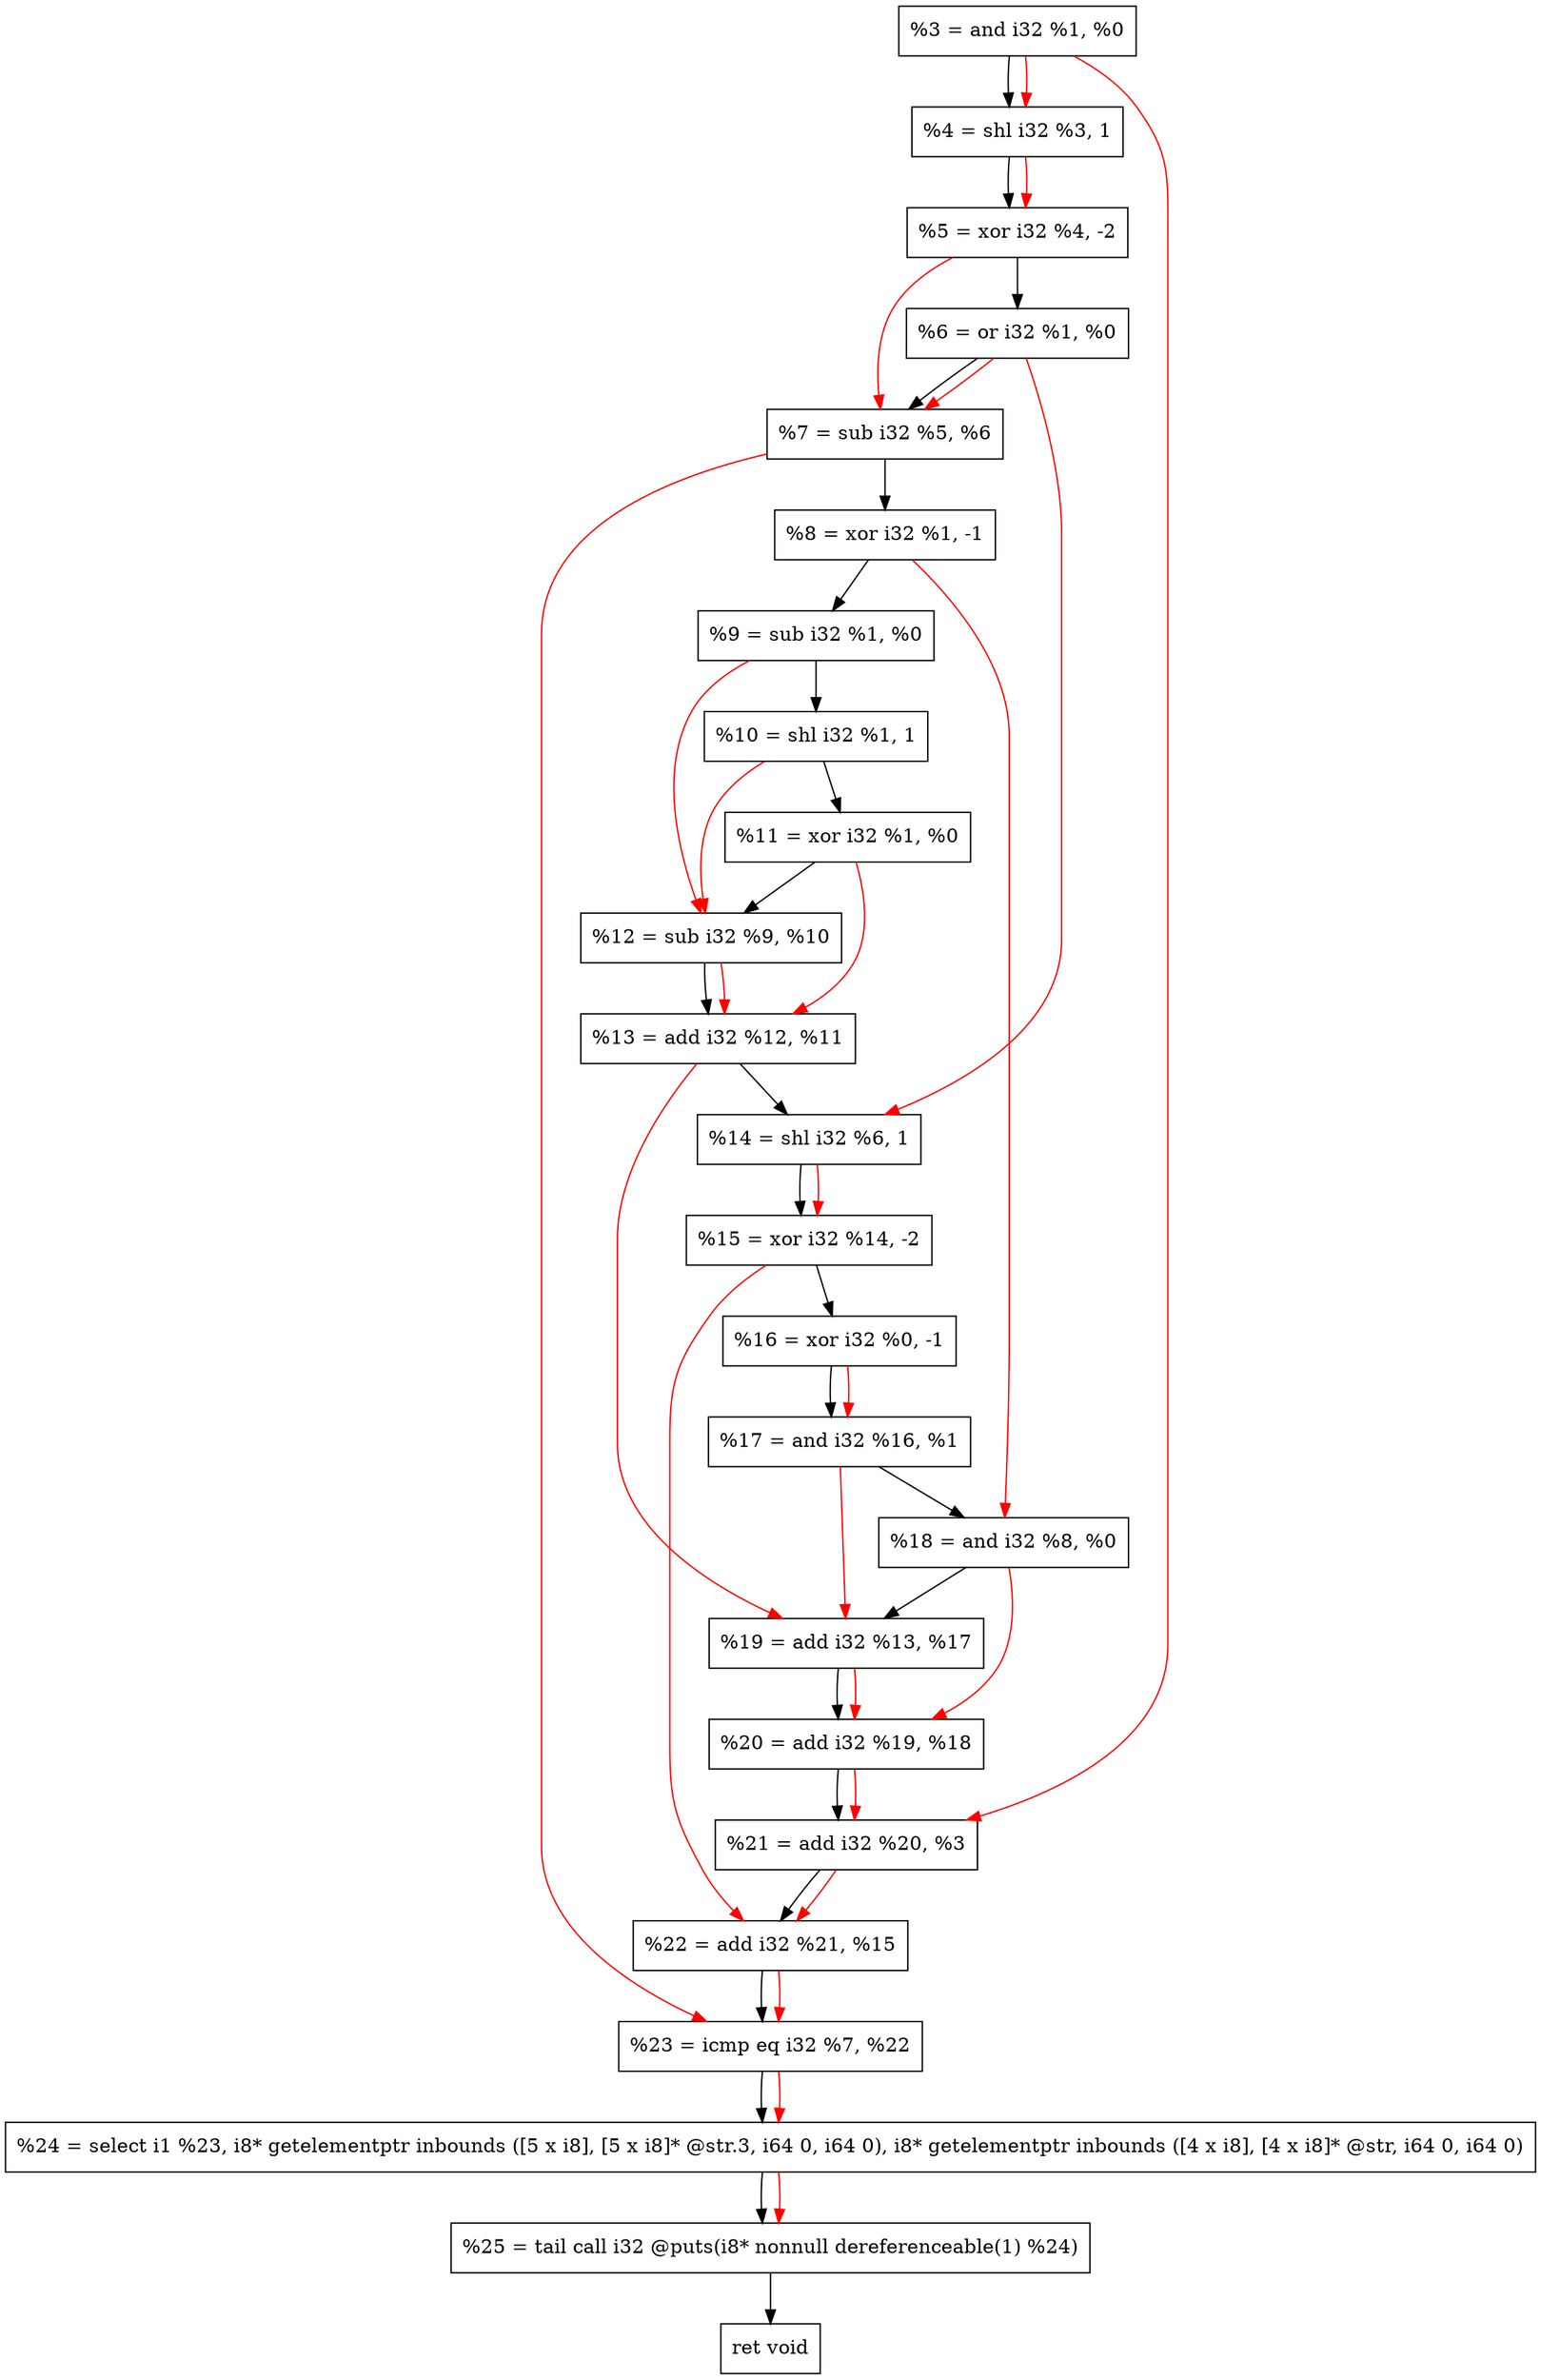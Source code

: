 digraph "DFG for'crackme' function" {
	Node0x15704b0[shape=record, label="  %3 = and i32 %1, %0"];
	Node0x1570b60[shape=record, label="  %4 = shl i32 %3, 1"];
	Node0x1570c20[shape=record, label="  %5 = xor i32 %4, -2"];
	Node0x1570c90[shape=record, label="  %6 = or i32 %1, %0"];
	Node0x1570d00[shape=record, label="  %7 = sub i32 %5, %6"];
	Node0x1570da0[shape=record, label="  %8 = xor i32 %1, -1"];
	Node0x1570e10[shape=record, label="  %9 = sub i32 %1, %0"];
	Node0x1570e80[shape=record, label="  %10 = shl i32 %1, 1"];
	Node0x1570ef0[shape=record, label="  %11 = xor i32 %1, %0"];
	Node0x1570f60[shape=record, label="  %12 = sub i32 %9, %10"];
	Node0x1570fd0[shape=record, label="  %13 = add i32 %12, %11"];
	Node0x1571040[shape=record, label="  %14 = shl i32 %6, 1"];
	Node0x15710b0[shape=record, label="  %15 = xor i32 %14, -2"];
	Node0x1571120[shape=record, label="  %16 = xor i32 %0, -1"];
	Node0x1571190[shape=record, label="  %17 = and i32 %16, %1"];
	Node0x1571200[shape=record, label="  %18 = and i32 %8, %0"];
	Node0x1571270[shape=record, label="  %19 = add i32 %13, %17"];
	Node0x15712e0[shape=record, label="  %20 = add i32 %19, %18"];
	Node0x1571350[shape=record, label="  %21 = add i32 %20, %3"];
	Node0x15713c0[shape=record, label="  %22 = add i32 %21, %15"];
	Node0x1571430[shape=record, label="  %23 = icmp eq i32 %7, %22"];
	Node0x1511268[shape=record, label="  %24 = select i1 %23, i8* getelementptr inbounds ([5 x i8], [5 x i8]* @str.3, i64 0, i64 0), i8* getelementptr inbounds ([4 x i8], [4 x i8]* @str, i64 0, i64 0)"];
	Node0x15718d0[shape=record, label="  %25 = tail call i32 @puts(i8* nonnull dereferenceable(1) %24)"];
	Node0x1571920[shape=record, label="  ret void"];
	Node0x15704b0 -> Node0x1570b60;
	Node0x1570b60 -> Node0x1570c20;
	Node0x1570c20 -> Node0x1570c90;
	Node0x1570c90 -> Node0x1570d00;
	Node0x1570d00 -> Node0x1570da0;
	Node0x1570da0 -> Node0x1570e10;
	Node0x1570e10 -> Node0x1570e80;
	Node0x1570e80 -> Node0x1570ef0;
	Node0x1570ef0 -> Node0x1570f60;
	Node0x1570f60 -> Node0x1570fd0;
	Node0x1570fd0 -> Node0x1571040;
	Node0x1571040 -> Node0x15710b0;
	Node0x15710b0 -> Node0x1571120;
	Node0x1571120 -> Node0x1571190;
	Node0x1571190 -> Node0x1571200;
	Node0x1571200 -> Node0x1571270;
	Node0x1571270 -> Node0x15712e0;
	Node0x15712e0 -> Node0x1571350;
	Node0x1571350 -> Node0x15713c0;
	Node0x15713c0 -> Node0x1571430;
	Node0x1571430 -> Node0x1511268;
	Node0x1511268 -> Node0x15718d0;
	Node0x15718d0 -> Node0x1571920;
edge [color=red]
	Node0x15704b0 -> Node0x1570b60;
	Node0x1570b60 -> Node0x1570c20;
	Node0x1570c20 -> Node0x1570d00;
	Node0x1570c90 -> Node0x1570d00;
	Node0x1570e10 -> Node0x1570f60;
	Node0x1570e80 -> Node0x1570f60;
	Node0x1570f60 -> Node0x1570fd0;
	Node0x1570ef0 -> Node0x1570fd0;
	Node0x1570c90 -> Node0x1571040;
	Node0x1571040 -> Node0x15710b0;
	Node0x1571120 -> Node0x1571190;
	Node0x1570da0 -> Node0x1571200;
	Node0x1570fd0 -> Node0x1571270;
	Node0x1571190 -> Node0x1571270;
	Node0x1571270 -> Node0x15712e0;
	Node0x1571200 -> Node0x15712e0;
	Node0x15712e0 -> Node0x1571350;
	Node0x15704b0 -> Node0x1571350;
	Node0x1571350 -> Node0x15713c0;
	Node0x15710b0 -> Node0x15713c0;
	Node0x1570d00 -> Node0x1571430;
	Node0x15713c0 -> Node0x1571430;
	Node0x1571430 -> Node0x1511268;
	Node0x1511268 -> Node0x15718d0;
}
